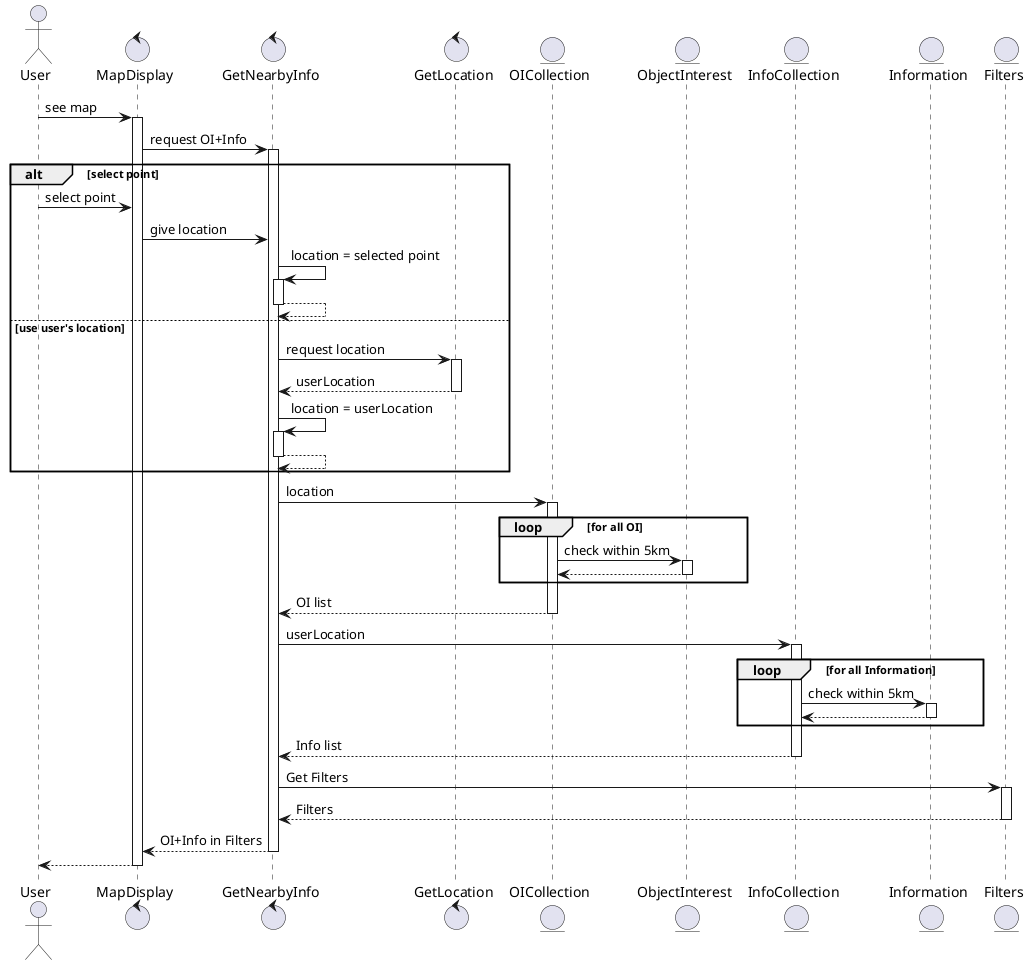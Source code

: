 @startuml Sequence Diagram
actor User
control MapDisplay
control GetNearbyInfo
control GetLocation
entity OICollection
entity ObjectInterest
entity InfoCollection
entity Information
entity Filters

User -> MapDisplay: see map
activate MapDisplay
MapDisplay -> GetNearbyInfo: request OI+Info
activate GetNearbyInfo
alt select point
User -> MapDisplay: select point
MapDisplay -> GetNearbyInfo: give location
GetNearbyInfo -> GetNearbyInfo: location = selected point
activate GetNearbyInfo
GetNearbyInfo --> GetNearbyInfo
deactivate GetNearbyInfo
else use user's location
GetNearbyInfo -> GetLocation: request location
activate GetLocation
GetLocation --> GetNearbyInfo: userLocation
deactivate GetLocation
GetNearbyInfo -> GetNearbyInfo: location = userLocation
activate GetNearbyInfo
GetNearbyInfo --> GetNearbyInfo
deactivate GetNearbyInfo
end
GetNearbyInfo -> OICollection: location
activate OICollection
loop for all OI
	OICollection -> ObjectInterest: check within 5km
	activate ObjectInterest
	ObjectInterest --> OICollection
	deactivate ObjectInterest
end
OICollection --> GetNearbyInfo: OI list
deactivate OICollection
GetNearbyInfo -> InfoCollection: userLocation
activate InfoCollection
loop for all Information
	InfoCollection -> Information: check within 5km
	activate Information
	Information --> InfoCollection
	deactivate Information
end
InfoCollection --> GetNearbyInfo: Info list
deactivate InfoCollection
GetNearbyInfo -> Filters: Get Filters
activate Filters
Filters --> GetNearbyInfo: Filters
deactivate Filters
MapDisplay <-- GetNearbyInfo : OI+Info in Filters
deactivate GetNearbyInfo
MapDisplay --> User
deactivate MapDisplay
@enduml